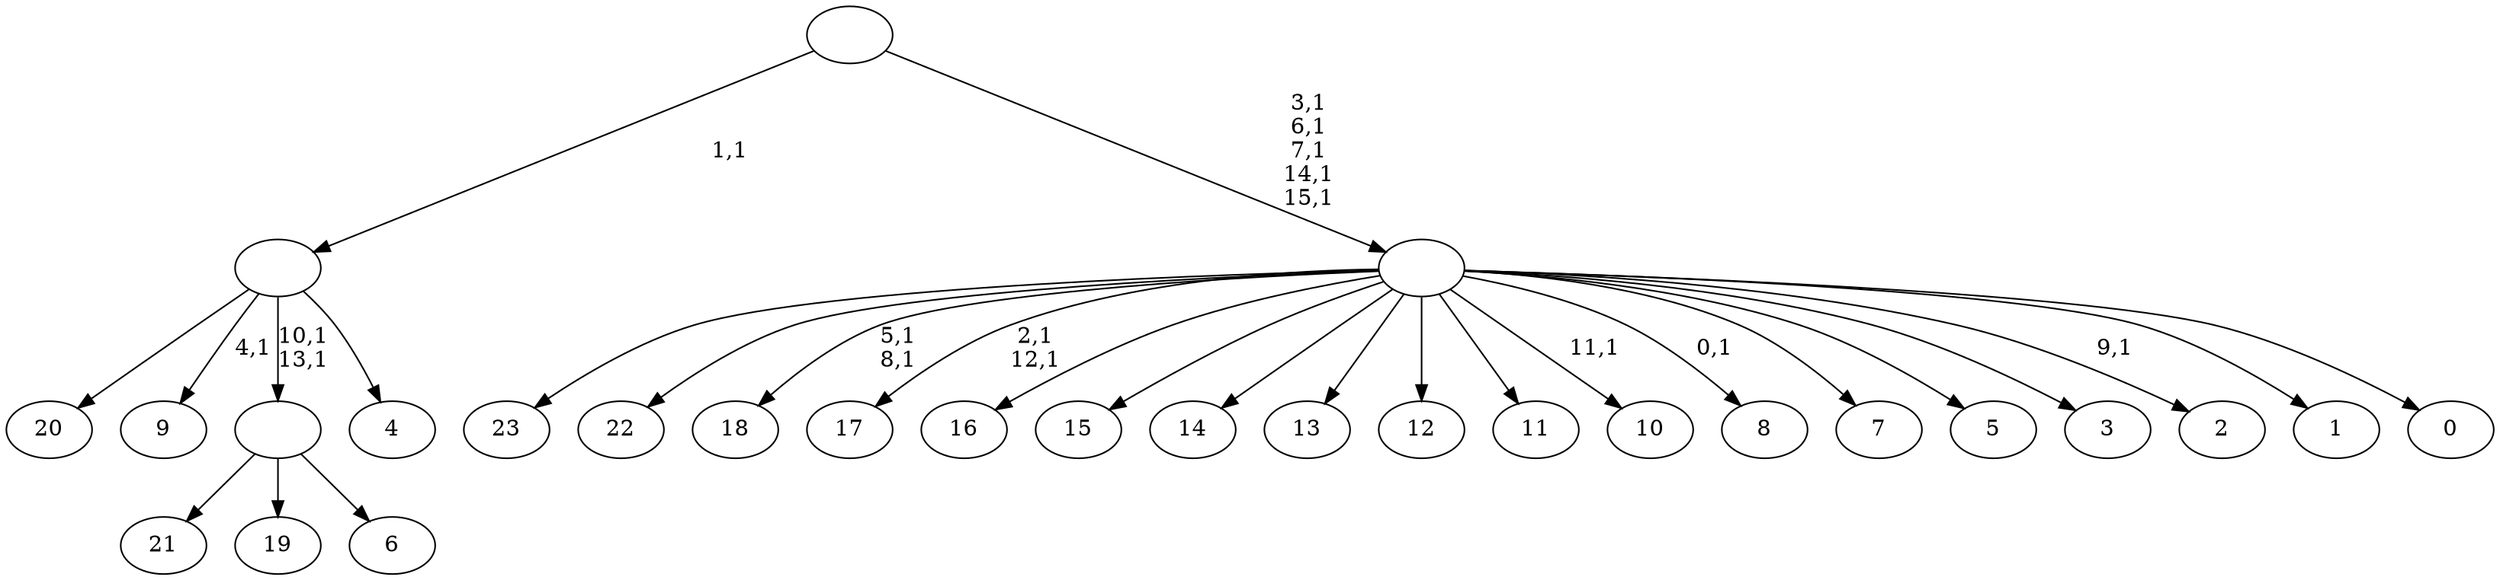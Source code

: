 digraph T {
	40 [label="23"]
	39 [label="22"]
	38 [label="21"]
	37 [label="20"]
	36 [label="19"]
	35 [label="18"]
	32 [label="17"]
	29 [label="16"]
	28 [label="15"]
	27 [label="14"]
	26 [label="13"]
	25 [label="12"]
	24 [label="11"]
	23 [label="10"]
	21 [label="9"]
	19 [label="8"]
	17 [label="7"]
	16 [label="6"]
	15 [label=""]
	13 [label="5"]
	12 [label="4"]
	11 [label=""]
	10 [label="3"]
	9 [label="2"]
	7 [label="1"]
	6 [label="0"]
	5 [label=""]
	0 [label=""]
	15 -> 38 [label=""]
	15 -> 36 [label=""]
	15 -> 16 [label=""]
	11 -> 15 [label="10,1\n13,1"]
	11 -> 21 [label="4,1"]
	11 -> 37 [label=""]
	11 -> 12 [label=""]
	5 -> 9 [label="9,1"]
	5 -> 19 [label="0,1"]
	5 -> 23 [label="11,1"]
	5 -> 32 [label="2,1\n12,1"]
	5 -> 35 [label="5,1\n8,1"]
	5 -> 40 [label=""]
	5 -> 39 [label=""]
	5 -> 29 [label=""]
	5 -> 28 [label=""]
	5 -> 27 [label=""]
	5 -> 26 [label=""]
	5 -> 25 [label=""]
	5 -> 24 [label=""]
	5 -> 17 [label=""]
	5 -> 13 [label=""]
	5 -> 10 [label=""]
	5 -> 7 [label=""]
	5 -> 6 [label=""]
	0 -> 5 [label="3,1\n6,1\n7,1\n14,1\n15,1"]
	0 -> 11 [label="1,1"]
}
